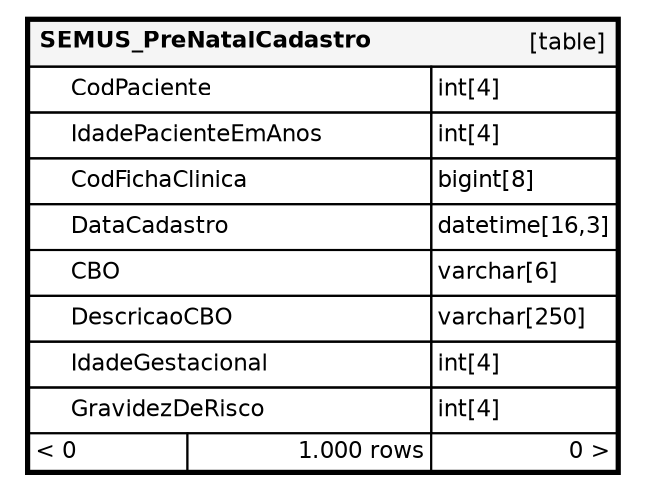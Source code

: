 digraph "SEMUS_PreNatalCadastro" {
  graph [
    rankdir="RL"
    bgcolor="#ffffff"
    nodesep="0.18"
    ranksep="0.46"
    fontname="Helvetica"
    fontsize="11"
    ration="compress"
  ];
  node [
    fontname="Helvetica"
    fontsize="11"
    shape="plaintext"
  ];
  edge [
    arrowsize="0.8"
  ];
  "SEMUS_PreNatalCadastro" [
   label=<
    <TABLE BORDER="2" CELLBORDER="1" CELLSPACING="0" BGCOLOR="#ffffff">
      <TR><TD COLSPAN="4"  BGCOLOR="#f5f5f5"><TABLE BORDER="0" CELLSPACING="0"><TR><TD ALIGN="LEFT"><B>SEMUS_PreNatalCadastro</B></TD><TD ALIGN="RIGHT">[table]</TD></TR></TABLE></TD></TR>
      <TR><TD PORT="CodPaciente" COLSPAN="2" ALIGN="LEFT"><TABLE BORDER="0" CELLSPACING="0" ALIGN="LEFT"><TR ALIGN="LEFT"><TD ALIGN="LEFT" FIXEDSIZE="TRUE" WIDTH="15" HEIGHT="16"></TD><TD ALIGN="LEFT" FIXEDSIZE="TRUE" WIDTH="172" HEIGHT="16">CodPaciente</TD></TR></TABLE></TD><TD PORT="CodPaciente.type" ALIGN="LEFT">int[4]</TD></TR>
      <TR><TD PORT="IdadePacienteEmAnos" COLSPAN="2" ALIGN="LEFT"><TABLE BORDER="0" CELLSPACING="0" ALIGN="LEFT"><TR ALIGN="LEFT"><TD ALIGN="LEFT" FIXEDSIZE="TRUE" WIDTH="15" HEIGHT="16"></TD><TD ALIGN="LEFT" FIXEDSIZE="TRUE" WIDTH="172" HEIGHT="16">IdadePacienteEmAnos</TD></TR></TABLE></TD><TD PORT="IdadePacienteEmAnos.type" ALIGN="LEFT">int[4]</TD></TR>
      <TR><TD PORT="CodFichaClinica" COLSPAN="2" ALIGN="LEFT"><TABLE BORDER="0" CELLSPACING="0" ALIGN="LEFT"><TR ALIGN="LEFT"><TD ALIGN="LEFT" FIXEDSIZE="TRUE" WIDTH="15" HEIGHT="16"></TD><TD ALIGN="LEFT" FIXEDSIZE="TRUE" WIDTH="172" HEIGHT="16">CodFichaClinica</TD></TR></TABLE></TD><TD PORT="CodFichaClinica.type" ALIGN="LEFT">bigint[8]</TD></TR>
      <TR><TD PORT="DataCadastro" COLSPAN="2" ALIGN="LEFT"><TABLE BORDER="0" CELLSPACING="0" ALIGN="LEFT"><TR ALIGN="LEFT"><TD ALIGN="LEFT" FIXEDSIZE="TRUE" WIDTH="15" HEIGHT="16"></TD><TD ALIGN="LEFT" FIXEDSIZE="TRUE" WIDTH="172" HEIGHT="16">DataCadastro</TD></TR></TABLE></TD><TD PORT="DataCadastro.type" ALIGN="LEFT">datetime[16,3]</TD></TR>
      <TR><TD PORT="CBO" COLSPAN="2" ALIGN="LEFT"><TABLE BORDER="0" CELLSPACING="0" ALIGN="LEFT"><TR ALIGN="LEFT"><TD ALIGN="LEFT" FIXEDSIZE="TRUE" WIDTH="15" HEIGHT="16"></TD><TD ALIGN="LEFT" FIXEDSIZE="TRUE" WIDTH="172" HEIGHT="16">CBO</TD></TR></TABLE></TD><TD PORT="CBO.type" ALIGN="LEFT">varchar[6]</TD></TR>
      <TR><TD PORT="DescricaoCBO" COLSPAN="2" ALIGN="LEFT"><TABLE BORDER="0" CELLSPACING="0" ALIGN="LEFT"><TR ALIGN="LEFT"><TD ALIGN="LEFT" FIXEDSIZE="TRUE" WIDTH="15" HEIGHT="16"></TD><TD ALIGN="LEFT" FIXEDSIZE="TRUE" WIDTH="172" HEIGHT="16">DescricaoCBO</TD></TR></TABLE></TD><TD PORT="DescricaoCBO.type" ALIGN="LEFT">varchar[250]</TD></TR>
      <TR><TD PORT="IdadeGestacional" COLSPAN="2" ALIGN="LEFT"><TABLE BORDER="0" CELLSPACING="0" ALIGN="LEFT"><TR ALIGN="LEFT"><TD ALIGN="LEFT" FIXEDSIZE="TRUE" WIDTH="15" HEIGHT="16"></TD><TD ALIGN="LEFT" FIXEDSIZE="TRUE" WIDTH="172" HEIGHT="16">IdadeGestacional</TD></TR></TABLE></TD><TD PORT="IdadeGestacional.type" ALIGN="LEFT">int[4]</TD></TR>
      <TR><TD PORT="GravidezDeRisco" COLSPAN="2" ALIGN="LEFT"><TABLE BORDER="0" CELLSPACING="0" ALIGN="LEFT"><TR ALIGN="LEFT"><TD ALIGN="LEFT" FIXEDSIZE="TRUE" WIDTH="15" HEIGHT="16"></TD><TD ALIGN="LEFT" FIXEDSIZE="TRUE" WIDTH="172" HEIGHT="16">GravidezDeRisco</TD></TR></TABLE></TD><TD PORT="GravidezDeRisco.type" ALIGN="LEFT">int[4]</TD></TR>
      <TR><TD ALIGN="LEFT" BGCOLOR="#ffffff">&lt; 0</TD><TD ALIGN="RIGHT" BGCOLOR="#ffffff">1.000 rows</TD><TD ALIGN="RIGHT" BGCOLOR="#ffffff">0 &gt;</TD></TR>
    </TABLE>>
    URL="tables/SEMUS_PreNatalCadastro.html"
    target="_top"
    tooltip="SEMUS_PreNatalCadastro"
  ];
}

